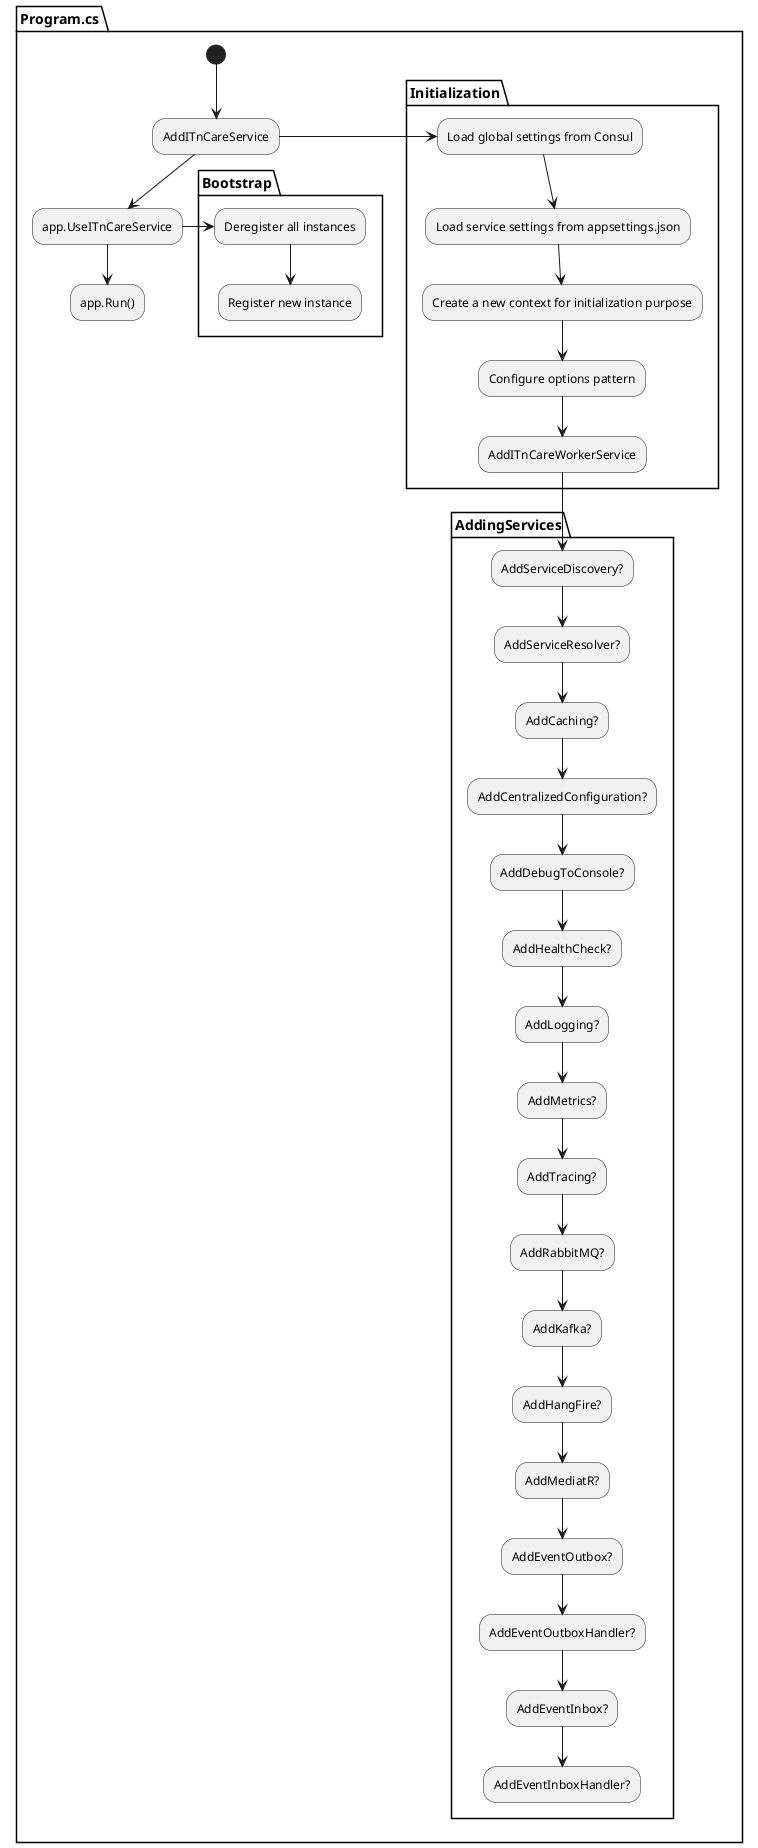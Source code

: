@startuml

partition Program.cs {
    (*) --> AddITnCareService

    partition Initialization {
        AddITnCareService -> Load global settings from Consul
        --> Load service settings from appsettings.json
        --> Create a new context for initialization purpose
        --> Configure options pattern
        --> AddITnCareWorkerService
    }

    partition AddingServices {
        AddITnCareWorkerService --> AddServiceDiscovery?
        --> AddServiceResolver?
        --> AddCaching?
        --> AddCentralizedConfiguration?
        --> AddDebugToConsole?
        --> AddHealthCheck?
        --> AddLogging?
        --> AddMetrics?
        --> AddTracing?
        --> AddRabbitMQ?
        --> AddKafka?
        --> AddHangFire?
        --> AddMediatR?
        --> AddEventOutbox?
        --> AddEventOutboxHandler?
        --> AddEventInbox?
        --> AddEventInboxHandler?
    }

    AddITnCareService --> app.UseITnCareService

    partition Bootstrap {
        app.UseITnCareService -> Deregister all instances
        --> Register new instance
    }

    app.UseITnCareService --> app.Run()
}

@enduml